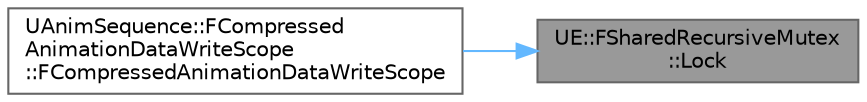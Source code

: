 digraph "UE::FSharedRecursiveMutex::Lock"
{
 // INTERACTIVE_SVG=YES
 // LATEX_PDF_SIZE
  bgcolor="transparent";
  edge [fontname=Helvetica,fontsize=10,labelfontname=Helvetica,labelfontsize=10];
  node [fontname=Helvetica,fontsize=10,shape=box,height=0.2,width=0.4];
  rankdir="RL";
  Node1 [id="Node000001",label="UE::FSharedRecursiveMutex\l::Lock",height=0.2,width=0.4,color="gray40", fillcolor="grey60", style="filled", fontcolor="black",tooltip=" "];
  Node1 -> Node2 [id="edge1_Node000001_Node000002",dir="back",color="steelblue1",style="solid",tooltip=" "];
  Node2 [id="Node000002",label="UAnimSequence::FCompressed\lAnimationDataWriteScope\l::FCompressedAnimationDataWriteScope",height=0.2,width=0.4,color="grey40", fillcolor="white", style="filled",URL="$df/d5c/structUAnimSequence_1_1FCompressedAnimationDataWriteScope.html#a2788c19495c610863278685888f43867",tooltip=" "];
}
